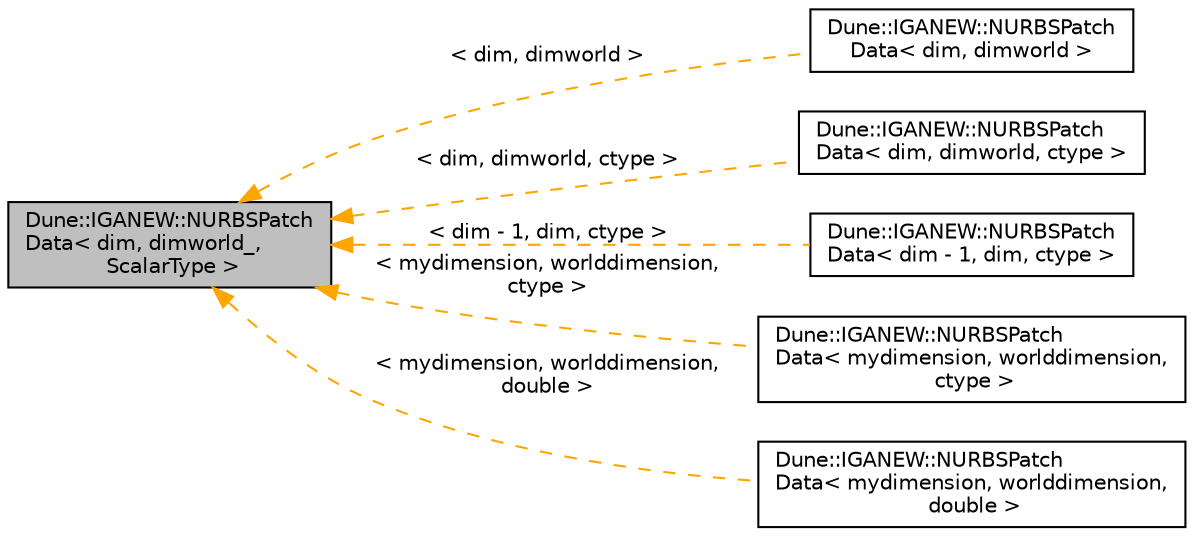 digraph "Dune::IGANEW::NURBSPatchData&lt; dim, dimworld_, ScalarType &gt;"
{
 // LATEX_PDF_SIZE
  edge [fontname="Helvetica",fontsize="10",labelfontname="Helvetica",labelfontsize="10"];
  node [fontname="Helvetica",fontsize="10",shape=record];
  rankdir="LR";
  Node1 [label="Dune::IGANEW::NURBSPatch\lData\< dim, dimworld_,\l ScalarType \>",height=0.2,width=0.4,color="black", fillcolor="grey75", style="filled", fontcolor="black",tooltip="Struct that holds all data regarding the NURBS geometric structure."];
  Node1 -> Node2 [dir="back",color="orange",fontsize="10",style="dashed",label=" \< dim, dimworld \>" ,fontname="Helvetica"];
  Node2 [label="Dune::IGANEW::NURBSPatch\lData\< dim, dimworld \>",height=0.2,width=0.4,color="black", fillcolor="white", style="filled",URL="$db/d78/a01427.html",tooltip=" "];
  Node1 -> Node3 [dir="back",color="orange",fontsize="10",style="dashed",label=" \< dim, dimworld, ctype \>" ,fontname="Helvetica"];
  Node3 [label="Dune::IGANEW::NURBSPatch\lData\< dim, dimworld, ctype \>",height=0.2,width=0.4,color="black", fillcolor="white", style="filled",URL="$db/d78/a01427.html",tooltip=" "];
  Node1 -> Node4 [dir="back",color="orange",fontsize="10",style="dashed",label=" \< dim - 1, dim, ctype \>" ,fontname="Helvetica"];
  Node4 [label="Dune::IGANEW::NURBSPatch\lData\< dim - 1, dim, ctype \>",height=0.2,width=0.4,color="black", fillcolor="white", style="filled",URL="$db/d78/a01427.html",tooltip=" "];
  Node1 -> Node5 [dir="back",color="orange",fontsize="10",style="dashed",label=" \< mydimension, worlddimension,\l ctype \>" ,fontname="Helvetica"];
  Node5 [label="Dune::IGANEW::NURBSPatch\lData\< mydimension, worlddimension,\l ctype \>",height=0.2,width=0.4,color="black", fillcolor="white", style="filled",URL="$db/d78/a01427.html",tooltip=" "];
  Node1 -> Node6 [dir="back",color="orange",fontsize="10",style="dashed",label=" \< mydimension, worlddimension,\l double \>" ,fontname="Helvetica"];
  Node6 [label="Dune::IGANEW::NURBSPatch\lData\< mydimension, worlddimension,\l double \>",height=0.2,width=0.4,color="black", fillcolor="white", style="filled",URL="$db/d78/a01427.html",tooltip=" "];
}
